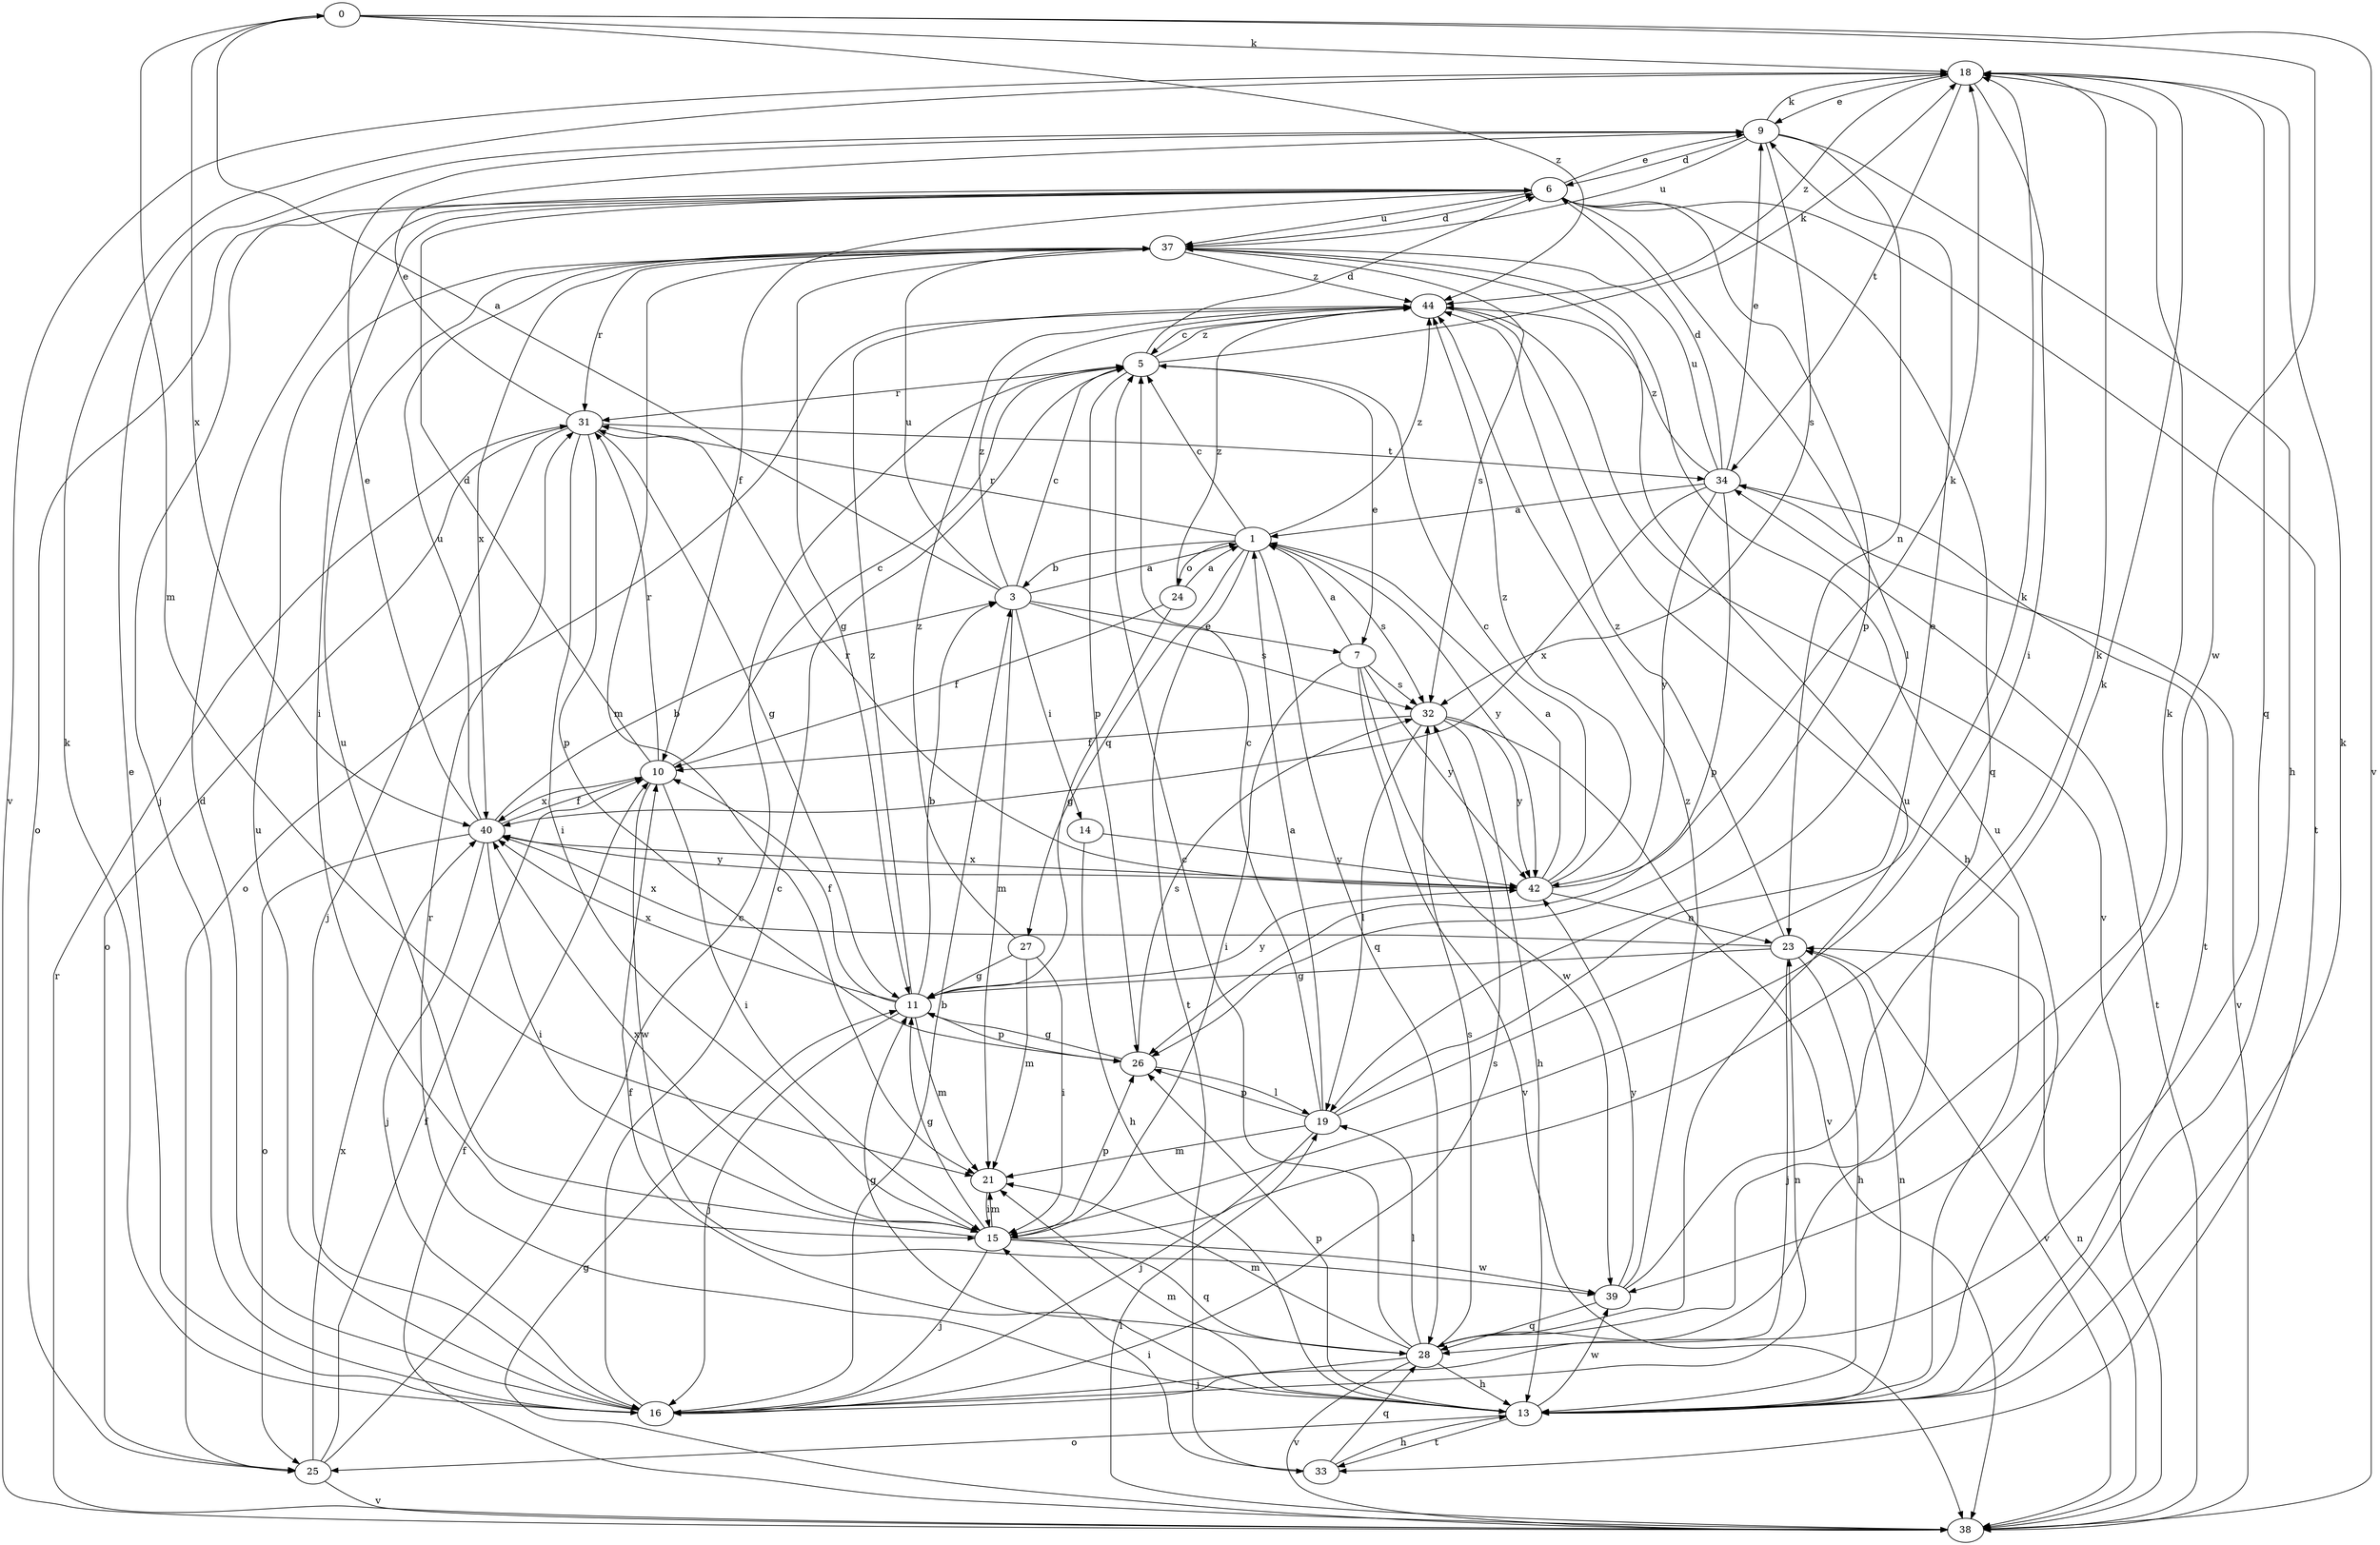 strict digraph  {
0;
1;
3;
5;
6;
7;
9;
10;
11;
13;
14;
15;
16;
18;
19;
21;
23;
24;
25;
26;
27;
28;
31;
32;
33;
34;
37;
38;
39;
40;
42;
44;
0 -> 18  [label=k];
0 -> 21  [label=m];
0 -> 38  [label=v];
0 -> 39  [label=w];
0 -> 40  [label=x];
0 -> 44  [label=z];
1 -> 3  [label=b];
1 -> 5  [label=c];
1 -> 24  [label=o];
1 -> 27  [label=q];
1 -> 28  [label=q];
1 -> 31  [label=r];
1 -> 32  [label=s];
1 -> 33  [label=t];
1 -> 42  [label=y];
1 -> 44  [label=z];
3 -> 0  [label=a];
3 -> 1  [label=a];
3 -> 5  [label=c];
3 -> 7  [label=e];
3 -> 14  [label=i];
3 -> 21  [label=m];
3 -> 32  [label=s];
3 -> 37  [label=u];
3 -> 44  [label=z];
5 -> 6  [label=d];
5 -> 7  [label=e];
5 -> 18  [label=k];
5 -> 26  [label=p];
5 -> 31  [label=r];
5 -> 44  [label=z];
6 -> 9  [label=e];
6 -> 10  [label=f];
6 -> 15  [label=i];
6 -> 16  [label=j];
6 -> 19  [label=l];
6 -> 25  [label=o];
6 -> 26  [label=p];
6 -> 28  [label=q];
6 -> 33  [label=t];
6 -> 37  [label=u];
7 -> 1  [label=a];
7 -> 15  [label=i];
7 -> 32  [label=s];
7 -> 38  [label=v];
7 -> 39  [label=w];
7 -> 42  [label=y];
9 -> 6  [label=d];
9 -> 13  [label=h];
9 -> 18  [label=k];
9 -> 23  [label=n];
9 -> 32  [label=s];
9 -> 37  [label=u];
10 -> 5  [label=c];
10 -> 6  [label=d];
10 -> 15  [label=i];
10 -> 31  [label=r];
10 -> 39  [label=w];
10 -> 40  [label=x];
11 -> 3  [label=b];
11 -> 10  [label=f];
11 -> 16  [label=j];
11 -> 21  [label=m];
11 -> 26  [label=p];
11 -> 40  [label=x];
11 -> 42  [label=y];
11 -> 44  [label=z];
13 -> 10  [label=f];
13 -> 18  [label=k];
13 -> 21  [label=m];
13 -> 23  [label=n];
13 -> 25  [label=o];
13 -> 26  [label=p];
13 -> 31  [label=r];
13 -> 33  [label=t];
13 -> 34  [label=t];
13 -> 37  [label=u];
13 -> 39  [label=w];
14 -> 13  [label=h];
14 -> 42  [label=y];
15 -> 11  [label=g];
15 -> 16  [label=j];
15 -> 18  [label=k];
15 -> 21  [label=m];
15 -> 26  [label=p];
15 -> 28  [label=q];
15 -> 37  [label=u];
15 -> 39  [label=w];
15 -> 40  [label=x];
16 -> 3  [label=b];
16 -> 5  [label=c];
16 -> 6  [label=d];
16 -> 9  [label=e];
16 -> 18  [label=k];
16 -> 23  [label=n];
16 -> 32  [label=s];
16 -> 37  [label=u];
18 -> 9  [label=e];
18 -> 15  [label=i];
18 -> 28  [label=q];
18 -> 34  [label=t];
18 -> 38  [label=v];
18 -> 44  [label=z];
19 -> 1  [label=a];
19 -> 5  [label=c];
19 -> 9  [label=e];
19 -> 16  [label=j];
19 -> 18  [label=k];
19 -> 21  [label=m];
19 -> 26  [label=p];
21 -> 15  [label=i];
23 -> 11  [label=g];
23 -> 13  [label=h];
23 -> 16  [label=j];
23 -> 38  [label=v];
23 -> 40  [label=x];
23 -> 44  [label=z];
24 -> 1  [label=a];
24 -> 10  [label=f];
24 -> 11  [label=g];
24 -> 44  [label=z];
25 -> 5  [label=c];
25 -> 10  [label=f];
25 -> 38  [label=v];
25 -> 40  [label=x];
26 -> 11  [label=g];
26 -> 19  [label=l];
26 -> 32  [label=s];
27 -> 11  [label=g];
27 -> 15  [label=i];
27 -> 21  [label=m];
27 -> 44  [label=z];
28 -> 5  [label=c];
28 -> 11  [label=g];
28 -> 13  [label=h];
28 -> 16  [label=j];
28 -> 18  [label=k];
28 -> 19  [label=l];
28 -> 21  [label=m];
28 -> 32  [label=s];
28 -> 37  [label=u];
28 -> 38  [label=v];
31 -> 9  [label=e];
31 -> 11  [label=g];
31 -> 15  [label=i];
31 -> 16  [label=j];
31 -> 25  [label=o];
31 -> 26  [label=p];
31 -> 34  [label=t];
32 -> 10  [label=f];
32 -> 13  [label=h];
32 -> 19  [label=l];
32 -> 38  [label=v];
32 -> 42  [label=y];
33 -> 13  [label=h];
33 -> 15  [label=i];
33 -> 28  [label=q];
34 -> 1  [label=a];
34 -> 6  [label=d];
34 -> 9  [label=e];
34 -> 26  [label=p];
34 -> 37  [label=u];
34 -> 38  [label=v];
34 -> 40  [label=x];
34 -> 42  [label=y];
34 -> 44  [label=z];
37 -> 6  [label=d];
37 -> 11  [label=g];
37 -> 21  [label=m];
37 -> 31  [label=r];
37 -> 32  [label=s];
37 -> 40  [label=x];
37 -> 44  [label=z];
38 -> 10  [label=f];
38 -> 11  [label=g];
38 -> 19  [label=l];
38 -> 23  [label=n];
38 -> 31  [label=r];
38 -> 34  [label=t];
39 -> 18  [label=k];
39 -> 28  [label=q];
39 -> 42  [label=y];
39 -> 44  [label=z];
40 -> 3  [label=b];
40 -> 9  [label=e];
40 -> 10  [label=f];
40 -> 15  [label=i];
40 -> 16  [label=j];
40 -> 25  [label=o];
40 -> 37  [label=u];
40 -> 42  [label=y];
42 -> 1  [label=a];
42 -> 5  [label=c];
42 -> 18  [label=k];
42 -> 23  [label=n];
42 -> 31  [label=r];
42 -> 40  [label=x];
42 -> 44  [label=z];
44 -> 5  [label=c];
44 -> 13  [label=h];
44 -> 25  [label=o];
44 -> 38  [label=v];
}
